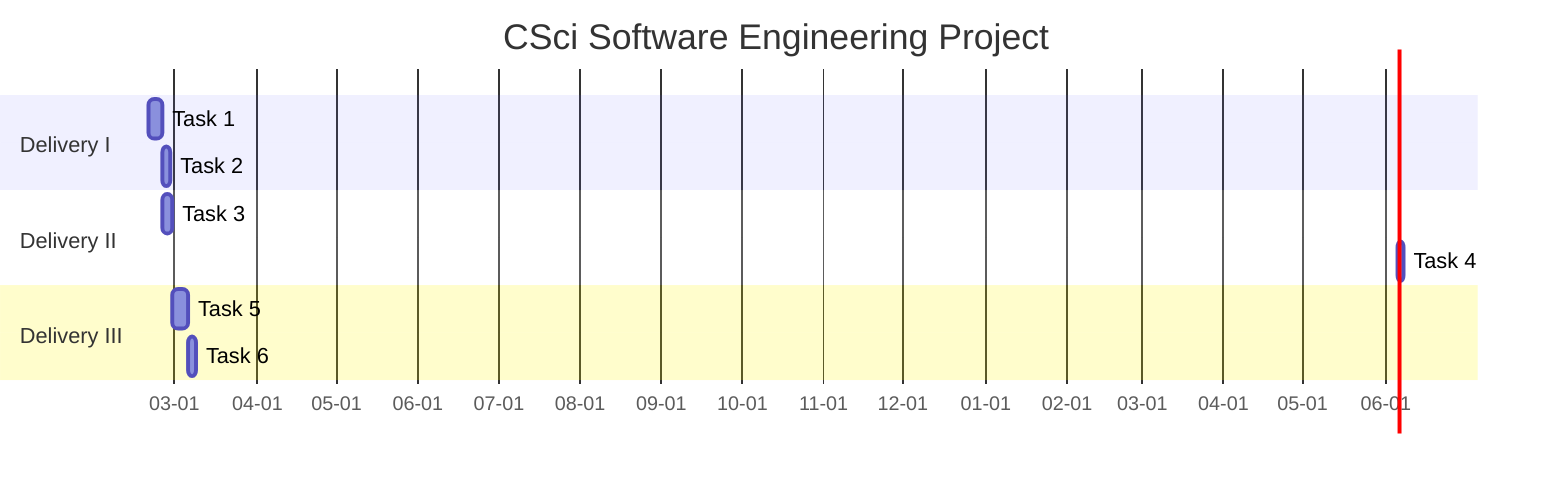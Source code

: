 gantt
    title CSci Software Engineering Project
    dateFormat  YYYY-MM-DD
    axisFormat  %m-%d

    section Delivery I
    Task 1           :a1, 2025-02-19, 5d
    Task 2           :after a1, 3d

    section Delivery II
    Task 3           :2025-02-24, 4d
    Task 4           :after a2, 2d

    section Delivery III
    Task 5           :2025-02-28, 6d
    Task 6           :2025-03-06, 3d